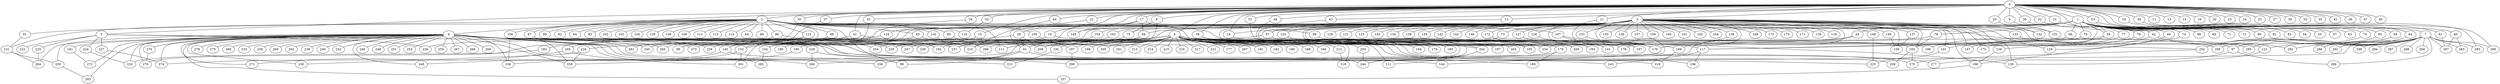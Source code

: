 
graph graphname {
    0 -- 1
0 -- 2
0 -- 3
0 -- 4
0 -- 5
0 -- 6
0 -- 7
0 -- 8
0 -- 9
0 -- 10
0 -- 11
0 -- 12
0 -- 13
0 -- 14
0 -- 15
0 -- 16
0 -- 17
0 -- 18
0 -- 19
0 -- 20
0 -- 21
0 -- 22
0 -- 23
0 -- 24
0 -- 25
0 -- 26
0 -- 27
0 -- 28
0 -- 29
0 -- 30
0 -- 31
0 -- 32
0 -- 33
0 -- 34
0 -- 35
0 -- 36
0 -- 37
0 -- 38
0 -- 39
0 -- 40
0 -- 41
0 -- 42
0 -- 43
0 -- 44
0 -- 45
0 -- 46
0 -- 47
0 -- 48
0 -- 49
0 -- 50
0 -- 51
0 -- 52
0 -- 53
1 -- 54
1 -- 55
1 -- 56
1 -- 57
1 -- 58
1 -- 59
1 -- 60
1 -- 61
1 -- 62
1 -- 63
1 -- 64
1 -- 65
1 -- 66
1 -- 67
1 -- 68
1 -- 69
1 -- 70
1 -- 71
1 -- 72
1 -- 73
1 -- 74
1 -- 75
1 -- 76
1 -- 77
1 -- 78
1 -- 79
1 -- 80
1 -- 81
1 -- 82
1 -- 83
1 -- 18
2 -- 84
2 -- 85
2 -- 86
2 -- 87
2 -- 88
2 -- 89
2 -- 90
2 -- 91
2 -- 92
2 -- 93
2 -- 94
2 -- 95
2 -- 96
2 -- 97
2 -- 98
2 -- 99
2 -- 100
2 -- 101
2 -- 102
2 -- 103
2 -- 104
2 -- 105
2 -- 106
2 -- 107
2 -- 108
2 -- 109
2 -- 110
2 -- 111
2 -- 112
2 -- 113
2 -- 114
2 -- 115
2 -- 116
2 -- 117
3 -- 128
3 -- 130
3 -- 131
3 -- 132
3 -- 133
3 -- 134
3 -- 129
3 -- 136
3 -- 137
3 -- 138
3 -- 139
3 -- 140
3 -- 141
3 -- 142
3 -- 143
3 -- 144
3 -- 145
3 -- 146
3 -- 147
3 -- 148
3 -- 149
3 -- 150
3 -- 151
3 -- 152
3 -- 153
3 -- 154
3 -- 155
3 -- 156
3 -- 157
3 -- 158
3 -- 159
3 -- 160
3 -- 161
3 -- 162
3 -- 163
3 -- 164
3 -- 165
3 -- 166
3 -- 167
3 -- 168
3 -- 169
3 -- 170
3 -- 135
3 -- 172
3 -- 173
3 -- 174
3 -- 175
3 -- 176
3 -- 171
3 -- 118
3 -- 119
3 -- 120
3 -- 121
3 -- 122
3 -- 123
3 -- 124
3 -- 125
3 -- 126
3 -- 127
3 -- 244
4 -- 177
4 -- 178
4 -- 179
4 -- 180
4 -- 181
4 -- 182
4 -- 183
4 -- 184
4 -- 185
4 -- 186
4 -- 187
4 -- 188
4 -- 189
4 -- 190
4 -- 191
4 -- 192
4 -- 193
4 -- 194
4 -- 195
4 -- 196
4 -- 197
4 -- 198
4 -- 199
4 -- 200
4 -- 201
4 -- 202
4 -- 203
4 -- 204
4 -- 205
4 -- 206
4 -- 207
4 -- 208
4 -- 209
4 -- 210
4 -- 211
4 -- 212
4 -- 213
4 -- 214
4 -- 215
4 -- 216
4 -- 217
4 -- 218
4 -- 219
4 -- 220
4 -- 221
4 -- 169
5 -- 224
5 -- 226
5 -- 227
5 -- 225
5 -- 222
5 -- 223
6 -- 256
6 -- 258
6 -- 259
6 -- 260
6 -- 261
6 -- 262
6 -- 257
6 -- 264
6 -- 265
6 -- 266
6 -- 267
6 -- 268
6 -- 269
6 -- 270
6 -- 271
6 -- 272
6 -- 273
6 -- 274
6 -- 275
6 -- 276
6 -- 277
6 -- 278
6 -- 279
6 -- 280
6 -- 281
6 -- 282
6 -- 263
6 -- 228
6 -- 229
6 -- 230
6 -- 231
6 -- 232
6 -- 233
6 -- 234
6 -- 235
6 -- 236
6 -- 237
6 -- 238
6 -- 239
6 -- 240
6 -- 241
6 -- 242
6 -- 243
6 -- 244
6 -- 245
6 -- 246
6 -- 247
6 -- 248
6 -- 249
6 -- 250
6 -- 251
6 -- 252
6 -- 253
6 -- 254
6 -- 255
7 -- 288
7 -- 290
7 -- 291
7 -- 292
7 -- 293
7 -- 294
7 -- 289
7 -- 296
7 -- 297
7 -- 298
7 -- 295
7 -- 299
7 -- 283
7 -- 284
7 -- 285
7 -- 286
7 -- 287
7 -- 252
7 -- 87
7 -- 122
8 -- 208
8 -- 75
9 -- 151
10 -- 165
10 -- 276
12 -- 67
15 -- 154
15 -- 289
17 -- 256
17 -- 184
17 -- 149
17 -- 58
18 -- 244
19 -- 293
21 -- 176
22 -- 61
26 -- 154
28 -- 229
28 -- 61
28 -- 208
29 -- 132
31 -- 42
32 -- 76
33 -- 261
36 -- 165
37 -- 245
38 -- 299
39 -- 141
39 -- 185
39 -- 179
39 -- 176
40 -- 283
40 -- 297
41 -- 226
41 -- 192
42 -- 126
42 -- 292
43 -- 204
44 -- 210
48 -- 197
50 -- 281
51 -- 202
52 -- 110
53 -- 56
53 -- 64
56 -- 198
56 -- 117
58 -- 111
58 -- 61
59 -- 286
60 -- 129
61 -- 144
61 -- 274
61 -- 98
62 -- 256
62 -- 234
64 -- 291
65 -- 252
66 -- 237
67 -- 235
67 -- 234
70 -- 252
73 -- 247
74 -- 166
75 -- 237
75 -- 254
76 -- 147
76 -- 175
77 -- 101
78 -- 239
78 -- 165
79 -- 117
81 -- 297
85 -- 289
87 -- 296
87 -- 277
88 -- 99
88 -- 152
89 -- 295
91 -- 131
93 -- 210
93 -- 180
96 -- 205
96 -- 235
97 -- 258
100 -- 187
101 -- 223
106 -- 236
107 -- 135
107 -- 167
115 -- 265
115 -- 145
116 -- 237
117 -- 243
117 -- 196
122 -- 135
124 -- 273
125 -- 170
125 -- 234
126 -- 166
127 -- 206
128 -- 193
131 -- 264
131 -- 250
133 -- 285
136 -- 178
137 -- 158
140 -- 158
145 -- 290
145 -- 248
148 -- 223
150 -- 154
152 -- 261
152 -- 258
153 -- 176
154 -- 282
163 -- 235
165 -- 275
165 -- 209
166 -- 257
169 -- 219
170 -- 266
170 -- 189
172 -- 195
183 -- 232
187 -- 290
190 -- 236
191 -- 231
202 -- 211
203 -- 244
205 -- 271
205 -- 256
212 -- 218
220 -- 230
220 -- 258
224 -- 232
225 -- 264
227 -- 274
228 -- 244
228 -- 266
241 -- 272
250 -- 263
252 -- 275
270 -- 276

}
